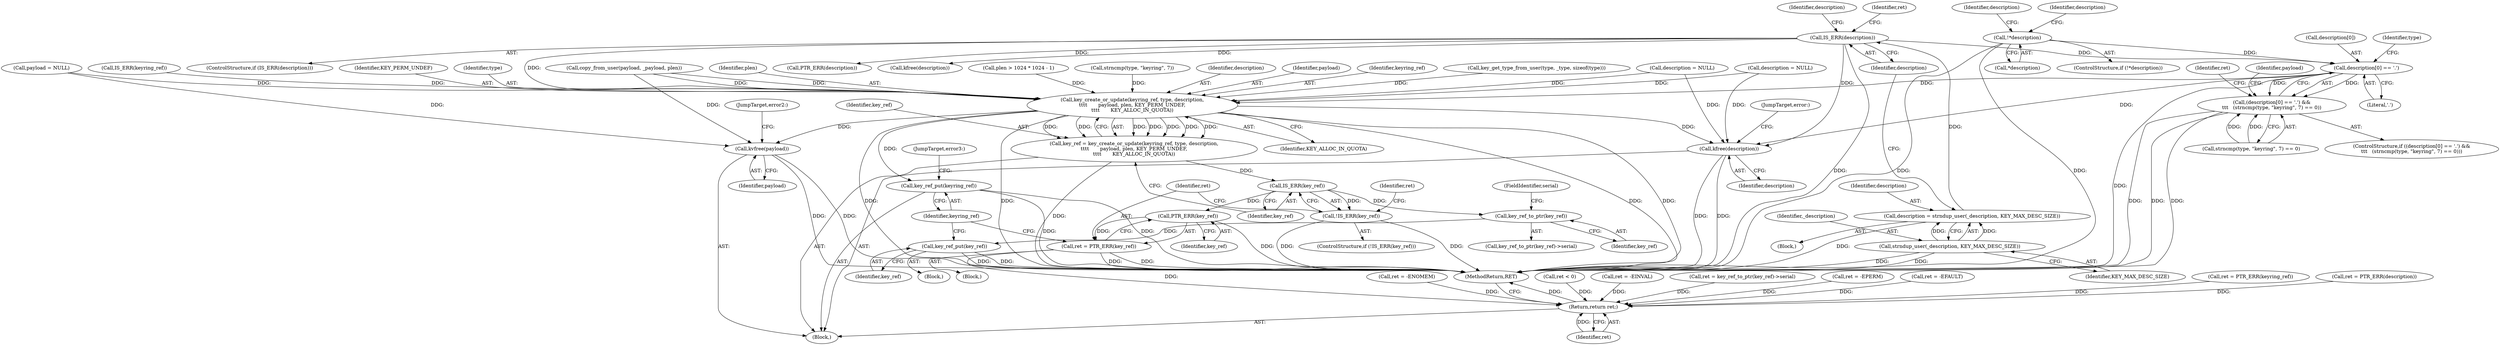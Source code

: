 digraph "0_linux_5649645d725c73df4302428ee4e02c869248b4c5@array" {
"1000181" [label="(Call,description[0] == '.')"];
"1000169" [label="(Call,!*description)"];
"1000160" [label="(Call,IS_ERR(description))"];
"1000154" [label="(Call,description = strndup_user(_description, KEY_MAX_DESC_SIZE))"];
"1000156" [label="(Call,strndup_user(_description, KEY_MAX_DESC_SIZE))"];
"1000180" [label="(Call,(description[0] == '.') &&\n\t\t\t   (strncmp(type, \"keyring\", 7) == 0))"];
"1000246" [label="(Call,key_create_or_update(keyring_ref, type, description,\n\t\t\t\t       payload, plen, KEY_PERM_UNDEF,\n\t\t\t\t       KEY_ALLOC_IN_QUOTA))"];
"1000244" [label="(Call,key_ref = key_create_or_update(keyring_ref, type, description,\n\t\t\t\t       payload, plen, KEY_PERM_UNDEF,\n\t\t\t\t       KEY_ALLOC_IN_QUOTA))"];
"1000256" [label="(Call,IS_ERR(key_ref))"];
"1000255" [label="(Call,!IS_ERR(key_ref))"];
"1000262" [label="(Call,key_ref_to_ptr(key_ref))"];
"1000265" [label="(Call,key_ref_put(key_ref))"];
"1000271" [label="(Call,PTR_ERR(key_ref))"];
"1000269" [label="(Call,ret = PTR_ERR(key_ref))"];
"1000282" [label="(Return,return ret;)"];
"1000273" [label="(Call,key_ref_put(keyring_ref))"];
"1000276" [label="(Call,kvfree(payload))"];
"1000279" [label="(Call,kfree(description))"];
"1000284" [label="(MethodReturn,RET)"];
"1000161" [label="(Identifier,description)"];
"1000274" [label="(Identifier,keyring_ref)"];
"1000263" [label="(Identifier,key_ref)"];
"1000277" [label="(Identifier,payload)"];
"1000171" [label="(Identifier,description)"];
"1000157" [label="(Identifier,_description)"];
"1000251" [label="(Identifier,plen)"];
"1000198" [label="(Call,payload = NULL)"];
"1000261" [label="(Call,key_ref_to_ptr(key_ref)->serial)"];
"1000163" [label="(Call,ret = PTR_ERR(description))"];
"1000160" [label="(Call,IS_ERR(description))"];
"1000186" [label="(Call,strncmp(type, \"keyring\", 7) == 0)"];
"1000169" [label="(Call,!*description)"];
"1000164" [label="(Identifier,ret)"];
"1000273" [label="(Call,key_ref_put(keyring_ref))"];
"1000116" [label="(Block,)"];
"1000276" [label="(Call,kvfree(payload))"];
"1000128" [label="(Call,plen > 1024 * 1024 - 1)"];
"1000266" [label="(Identifier,key_ref)"];
"1000275" [label="(JumpTarget,error3:)"];
"1000278" [label="(JumpTarget,error2:)"];
"1000258" [label="(Block,)"];
"1000170" [label="(Call,*description)"];
"1000182" [label="(Call,description[0])"];
"1000272" [label="(Identifier,key_ref)"];
"1000156" [label="(Call,strndup_user(_description, KEY_MAX_DESC_SIZE))"];
"1000180" [label="(Call,(description[0] == '.') &&\n\t\t\t   (strncmp(type, \"keyring\", 7) == 0))"];
"1000187" [label="(Call,strncmp(type, \"keyring\", 7))"];
"1000204" [label="(Call,ret = -ENOMEM)"];
"1000153" [label="(Block,)"];
"1000165" [label="(Call,PTR_ERR(description))"];
"1000174" [label="(Identifier,description)"];
"1000249" [label="(Identifier,description)"];
"1000260" [label="(Identifier,ret)"];
"1000144" [label="(Call,ret < 0)"];
"1000123" [label="(Call,ret = -EINVAL)"];
"1000250" [label="(Identifier,payload)"];
"1000280" [label="(Identifier,description)"];
"1000188" [label="(Identifier,type)"];
"1000194" [label="(Identifier,ret)"];
"1000247" [label="(Identifier,keyring_ref)"];
"1000255" [label="(Call,!IS_ERR(key_ref))"];
"1000254" [label="(ControlStructure,if (!IS_ERR(key_ref)))"];
"1000148" [label="(Call,description = NULL)"];
"1000270" [label="(Identifier,ret)"];
"1000183" [label="(Identifier,description)"];
"1000265" [label="(Call,key_ref_put(key_ref))"];
"1000179" [label="(ControlStructure,if ((description[0] == '.') &&\n\t\t\t   (strncmp(type, \"keyring\", 7) == 0)))"];
"1000173" [label="(Call,kfree(description))"];
"1000281" [label="(JumpTarget,error:)"];
"1000246" [label="(Call,key_create_or_update(keyring_ref, type, description,\n\t\t\t\t       payload, plen, KEY_PERM_UNDEF,\n\t\t\t\t       KEY_ALLOC_IN_QUOTA))"];
"1000159" [label="(ControlStructure,if (IS_ERR(description)))"];
"1000155" [label="(Identifier,description)"];
"1000245" [label="(Identifier,key_ref)"];
"1000181" [label="(Call,description[0] == '.')"];
"1000271" [label="(Call,PTR_ERR(key_ref))"];
"1000269" [label="(Call,ret = PTR_ERR(key_ref))"];
"1000244" [label="(Call,key_ref = key_create_or_update(keyring_ref, type, description,\n\t\t\t\t       payload, plen, KEY_PERM_UNDEF,\n\t\t\t\t       KEY_ALLOC_IN_QUOTA))"];
"1000283" [label="(Identifier,ret)"];
"1000223" [label="(Call,copy_from_user(payload, _payload, plen))"];
"1000282" [label="(Return,return ret;)"];
"1000279" [label="(Call,kfree(description))"];
"1000168" [label="(ControlStructure,if (!*description))"];
"1000158" [label="(Identifier,KEY_MAX_DESC_SIZE)"];
"1000185" [label="(Literal,'.')"];
"1000253" [label="(Identifier,KEY_ALLOC_IN_QUOTA)"];
"1000257" [label="(Identifier,key_ref)"];
"1000154" [label="(Call,description = strndup_user(_description, KEY_MAX_DESC_SIZE))"];
"1000138" [label="(Call,key_get_type_from_user(type, _type, sizeof(type)))"];
"1000175" [label="(Call,description = NULL)"];
"1000264" [label="(FieldIdentifier,serial)"];
"1000236" [label="(Call,IS_ERR(keyring_ref))"];
"1000256" [label="(Call,IS_ERR(key_ref))"];
"1000199" [label="(Identifier,payload)"];
"1000259" [label="(Call,ret = key_ref_to_ptr(key_ref)->serial)"];
"1000193" [label="(Call,ret = -EPERM)"];
"1000252" [label="(Identifier,KEY_PERM_UNDEF)"];
"1000262" [label="(Call,key_ref_to_ptr(key_ref))"];
"1000268" [label="(Block,)"];
"1000248" [label="(Identifier,type)"];
"1000217" [label="(Call,ret = -EFAULT)"];
"1000239" [label="(Call,ret = PTR_ERR(keyring_ref))"];
"1000181" -> "1000180"  [label="AST: "];
"1000181" -> "1000185"  [label="CFG: "];
"1000182" -> "1000181"  [label="AST: "];
"1000185" -> "1000181"  [label="AST: "];
"1000188" -> "1000181"  [label="CFG: "];
"1000180" -> "1000181"  [label="CFG: "];
"1000181" -> "1000284"  [label="DDG: "];
"1000181" -> "1000180"  [label="DDG: "];
"1000181" -> "1000180"  [label="DDG: "];
"1000169" -> "1000181"  [label="DDG: "];
"1000160" -> "1000181"  [label="DDG: "];
"1000181" -> "1000246"  [label="DDG: "];
"1000181" -> "1000279"  [label="DDG: "];
"1000169" -> "1000168"  [label="AST: "];
"1000169" -> "1000170"  [label="CFG: "];
"1000170" -> "1000169"  [label="AST: "];
"1000174" -> "1000169"  [label="CFG: "];
"1000183" -> "1000169"  [label="CFG: "];
"1000169" -> "1000284"  [label="DDG: "];
"1000169" -> "1000284"  [label="DDG: "];
"1000160" -> "1000159"  [label="AST: "];
"1000160" -> "1000161"  [label="CFG: "];
"1000161" -> "1000160"  [label="AST: "];
"1000164" -> "1000160"  [label="CFG: "];
"1000171" -> "1000160"  [label="CFG: "];
"1000160" -> "1000284"  [label="DDG: "];
"1000154" -> "1000160"  [label="DDG: "];
"1000160" -> "1000165"  [label="DDG: "];
"1000160" -> "1000173"  [label="DDG: "];
"1000160" -> "1000246"  [label="DDG: "];
"1000160" -> "1000279"  [label="DDG: "];
"1000154" -> "1000153"  [label="AST: "];
"1000154" -> "1000156"  [label="CFG: "];
"1000155" -> "1000154"  [label="AST: "];
"1000156" -> "1000154"  [label="AST: "];
"1000161" -> "1000154"  [label="CFG: "];
"1000154" -> "1000284"  [label="DDG: "];
"1000156" -> "1000154"  [label="DDG: "];
"1000156" -> "1000154"  [label="DDG: "];
"1000156" -> "1000158"  [label="CFG: "];
"1000157" -> "1000156"  [label="AST: "];
"1000158" -> "1000156"  [label="AST: "];
"1000156" -> "1000284"  [label="DDG: "];
"1000156" -> "1000284"  [label="DDG: "];
"1000180" -> "1000179"  [label="AST: "];
"1000180" -> "1000186"  [label="CFG: "];
"1000186" -> "1000180"  [label="AST: "];
"1000194" -> "1000180"  [label="CFG: "];
"1000199" -> "1000180"  [label="CFG: "];
"1000180" -> "1000284"  [label="DDG: "];
"1000180" -> "1000284"  [label="DDG: "];
"1000180" -> "1000284"  [label="DDG: "];
"1000186" -> "1000180"  [label="DDG: "];
"1000186" -> "1000180"  [label="DDG: "];
"1000246" -> "1000244"  [label="AST: "];
"1000246" -> "1000253"  [label="CFG: "];
"1000247" -> "1000246"  [label="AST: "];
"1000248" -> "1000246"  [label="AST: "];
"1000249" -> "1000246"  [label="AST: "];
"1000250" -> "1000246"  [label="AST: "];
"1000251" -> "1000246"  [label="AST: "];
"1000252" -> "1000246"  [label="AST: "];
"1000253" -> "1000246"  [label="AST: "];
"1000244" -> "1000246"  [label="CFG: "];
"1000246" -> "1000284"  [label="DDG: "];
"1000246" -> "1000284"  [label="DDG: "];
"1000246" -> "1000284"  [label="DDG: "];
"1000246" -> "1000284"  [label="DDG: "];
"1000246" -> "1000244"  [label="DDG: "];
"1000246" -> "1000244"  [label="DDG: "];
"1000246" -> "1000244"  [label="DDG: "];
"1000246" -> "1000244"  [label="DDG: "];
"1000246" -> "1000244"  [label="DDG: "];
"1000246" -> "1000244"  [label="DDG: "];
"1000246" -> "1000244"  [label="DDG: "];
"1000236" -> "1000246"  [label="DDG: "];
"1000187" -> "1000246"  [label="DDG: "];
"1000138" -> "1000246"  [label="DDG: "];
"1000148" -> "1000246"  [label="DDG: "];
"1000175" -> "1000246"  [label="DDG: "];
"1000198" -> "1000246"  [label="DDG: "];
"1000223" -> "1000246"  [label="DDG: "];
"1000223" -> "1000246"  [label="DDG: "];
"1000128" -> "1000246"  [label="DDG: "];
"1000246" -> "1000273"  [label="DDG: "];
"1000246" -> "1000276"  [label="DDG: "];
"1000246" -> "1000279"  [label="DDG: "];
"1000244" -> "1000116"  [label="AST: "];
"1000245" -> "1000244"  [label="AST: "];
"1000257" -> "1000244"  [label="CFG: "];
"1000244" -> "1000284"  [label="DDG: "];
"1000244" -> "1000256"  [label="DDG: "];
"1000256" -> "1000255"  [label="AST: "];
"1000256" -> "1000257"  [label="CFG: "];
"1000257" -> "1000256"  [label="AST: "];
"1000255" -> "1000256"  [label="CFG: "];
"1000256" -> "1000255"  [label="DDG: "];
"1000256" -> "1000262"  [label="DDG: "];
"1000256" -> "1000271"  [label="DDG: "];
"1000255" -> "1000254"  [label="AST: "];
"1000260" -> "1000255"  [label="CFG: "];
"1000270" -> "1000255"  [label="CFG: "];
"1000255" -> "1000284"  [label="DDG: "];
"1000255" -> "1000284"  [label="DDG: "];
"1000262" -> "1000261"  [label="AST: "];
"1000262" -> "1000263"  [label="CFG: "];
"1000263" -> "1000262"  [label="AST: "];
"1000264" -> "1000262"  [label="CFG: "];
"1000262" -> "1000265"  [label="DDG: "];
"1000265" -> "1000258"  [label="AST: "];
"1000265" -> "1000266"  [label="CFG: "];
"1000266" -> "1000265"  [label="AST: "];
"1000274" -> "1000265"  [label="CFG: "];
"1000265" -> "1000284"  [label="DDG: "];
"1000265" -> "1000284"  [label="DDG: "];
"1000271" -> "1000269"  [label="AST: "];
"1000271" -> "1000272"  [label="CFG: "];
"1000272" -> "1000271"  [label="AST: "];
"1000269" -> "1000271"  [label="CFG: "];
"1000271" -> "1000284"  [label="DDG: "];
"1000271" -> "1000269"  [label="DDG: "];
"1000269" -> "1000268"  [label="AST: "];
"1000270" -> "1000269"  [label="AST: "];
"1000274" -> "1000269"  [label="CFG: "];
"1000269" -> "1000284"  [label="DDG: "];
"1000269" -> "1000284"  [label="DDG: "];
"1000269" -> "1000282"  [label="DDG: "];
"1000282" -> "1000116"  [label="AST: "];
"1000282" -> "1000283"  [label="CFG: "];
"1000283" -> "1000282"  [label="AST: "];
"1000284" -> "1000282"  [label="CFG: "];
"1000282" -> "1000284"  [label="DDG: "];
"1000283" -> "1000282"  [label="DDG: "];
"1000193" -> "1000282"  [label="DDG: "];
"1000239" -> "1000282"  [label="DDG: "];
"1000217" -> "1000282"  [label="DDG: "];
"1000144" -> "1000282"  [label="DDG: "];
"1000204" -> "1000282"  [label="DDG: "];
"1000123" -> "1000282"  [label="DDG: "];
"1000163" -> "1000282"  [label="DDG: "];
"1000259" -> "1000282"  [label="DDG: "];
"1000273" -> "1000116"  [label="AST: "];
"1000273" -> "1000274"  [label="CFG: "];
"1000274" -> "1000273"  [label="AST: "];
"1000275" -> "1000273"  [label="CFG: "];
"1000273" -> "1000284"  [label="DDG: "];
"1000273" -> "1000284"  [label="DDG: "];
"1000276" -> "1000116"  [label="AST: "];
"1000276" -> "1000277"  [label="CFG: "];
"1000277" -> "1000276"  [label="AST: "];
"1000278" -> "1000276"  [label="CFG: "];
"1000276" -> "1000284"  [label="DDG: "];
"1000276" -> "1000284"  [label="DDG: "];
"1000198" -> "1000276"  [label="DDG: "];
"1000223" -> "1000276"  [label="DDG: "];
"1000279" -> "1000116"  [label="AST: "];
"1000279" -> "1000280"  [label="CFG: "];
"1000280" -> "1000279"  [label="AST: "];
"1000281" -> "1000279"  [label="CFG: "];
"1000279" -> "1000284"  [label="DDG: "];
"1000279" -> "1000284"  [label="DDG: "];
"1000148" -> "1000279"  [label="DDG: "];
"1000175" -> "1000279"  [label="DDG: "];
}
